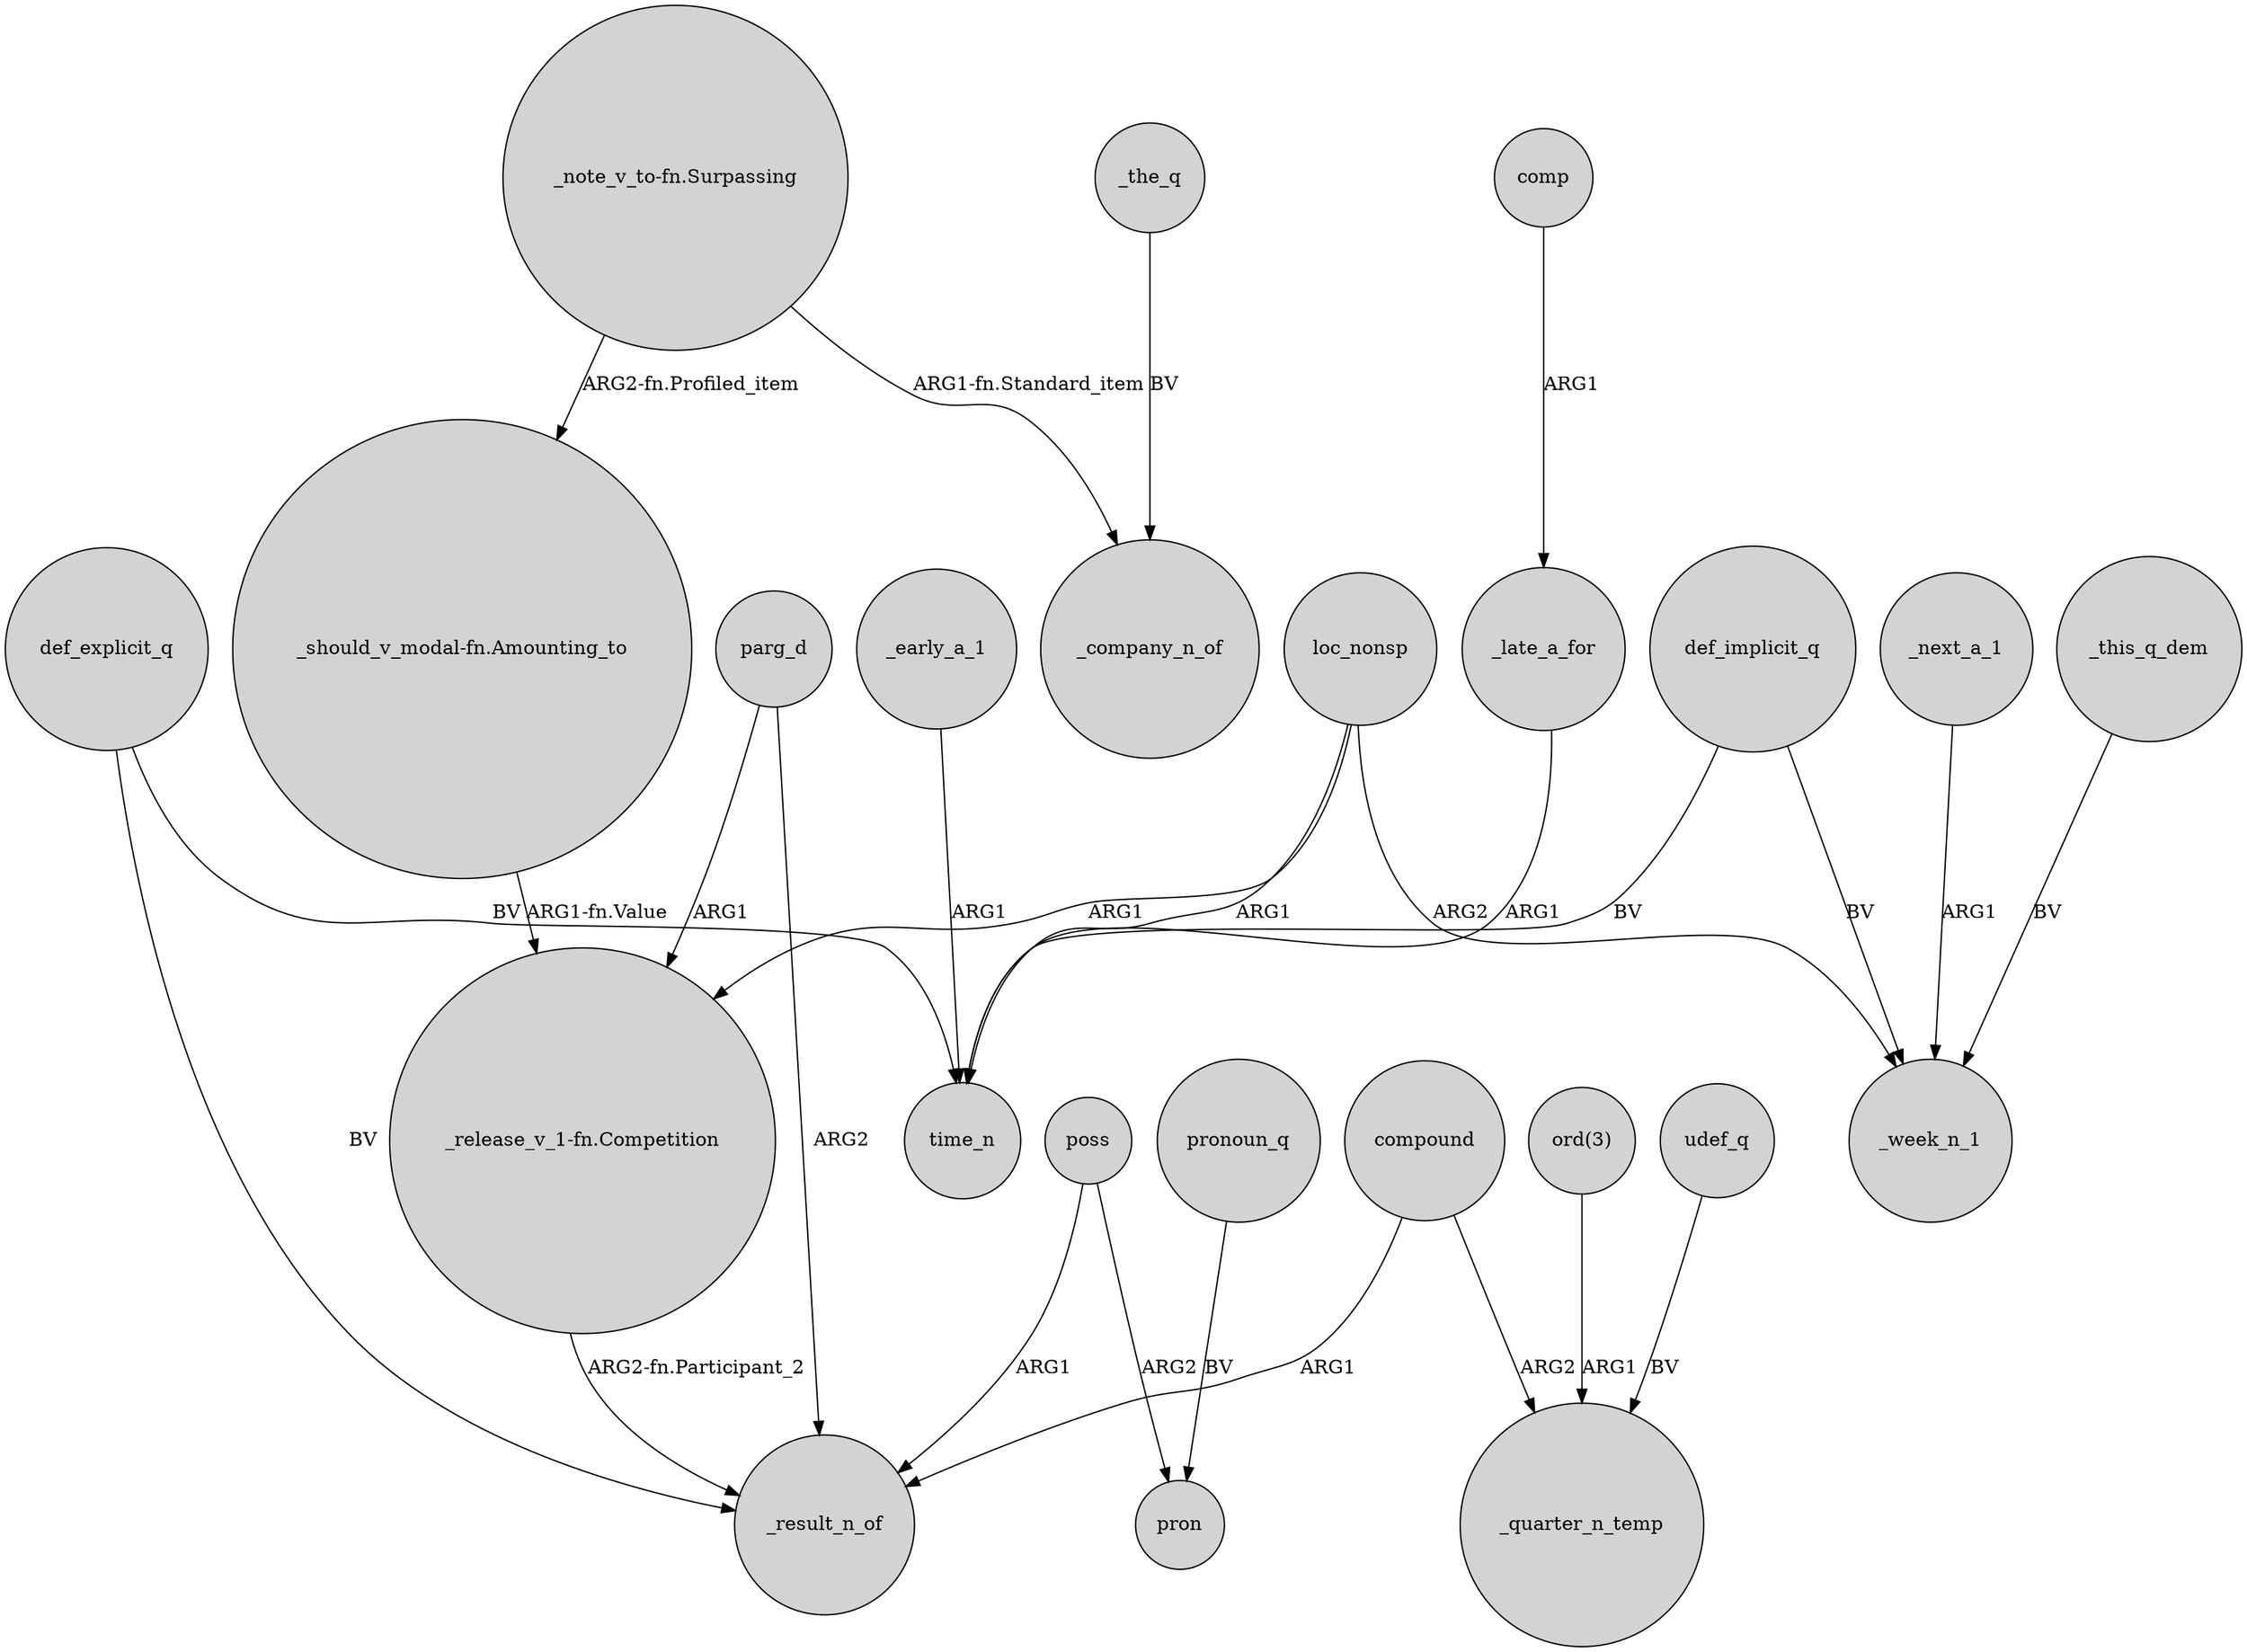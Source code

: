 digraph {
	node [shape=circle style=filled]
	_early_a_1 -> time_n [label=ARG1]
	"ord(3)" -> _quarter_n_temp [label=ARG1]
	parg_d -> _result_n_of [label=ARG2]
	parg_d -> "_release_v_1-fn.Competition" [label=ARG1]
	loc_nonsp -> _week_n_1 [label=ARG2]
	"_note_v_to-fn.Surpassing" -> _company_n_of [label="ARG1-fn.Standard_item"]
	pronoun_q -> pron [label=BV]
	poss -> pron [label=ARG2]
	compound -> _quarter_n_temp [label=ARG2]
	_late_a_for -> time_n [label=ARG1]
	comp -> _late_a_for [label=ARG1]
	def_implicit_q -> _week_n_1 [label=BV]
	"_release_v_1-fn.Competition" -> _result_n_of [label="ARG2-fn.Participant_2"]
	loc_nonsp -> time_n [label=ARG1]
	_next_a_1 -> _week_n_1 [label=ARG1]
	udef_q -> _quarter_n_temp [label=BV]
	def_explicit_q -> _result_n_of [label=BV]
	def_explicit_q -> time_n [label=BV]
	"_should_v_modal-fn.Amounting_to" -> "_release_v_1-fn.Competition" [label="ARG1-fn.Value"]
	"_note_v_to-fn.Surpassing" -> "_should_v_modal-fn.Amounting_to" [label="ARG2-fn.Profiled_item"]
	compound -> _result_n_of [label=ARG1]
	poss -> _result_n_of [label=ARG1]
	_the_q -> _company_n_of [label=BV]
	_this_q_dem -> _week_n_1 [label=BV]
	def_implicit_q -> time_n [label=BV]
	loc_nonsp -> "_release_v_1-fn.Competition" [label=ARG1]
}
